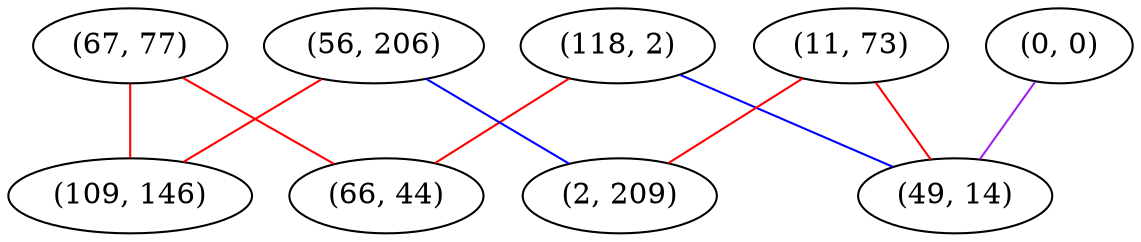 graph "" {
"(118, 2)";
"(67, 77)";
"(11, 73)";
"(56, 206)";
"(0, 0)";
"(109, 146)";
"(66, 44)";
"(49, 14)";
"(2, 209)";
"(118, 2)" -- "(49, 14)"  [color=blue, key=0, weight=3];
"(118, 2)" -- "(66, 44)"  [color=red, key=0, weight=1];
"(67, 77)" -- "(109, 146)"  [color=red, key=0, weight=1];
"(67, 77)" -- "(66, 44)"  [color=red, key=0, weight=1];
"(11, 73)" -- "(49, 14)"  [color=red, key=0, weight=1];
"(11, 73)" -- "(2, 209)"  [color=red, key=0, weight=1];
"(56, 206)" -- "(109, 146)"  [color=red, key=0, weight=1];
"(56, 206)" -- "(2, 209)"  [color=blue, key=0, weight=3];
"(0, 0)" -- "(49, 14)"  [color=purple, key=0, weight=4];
}
